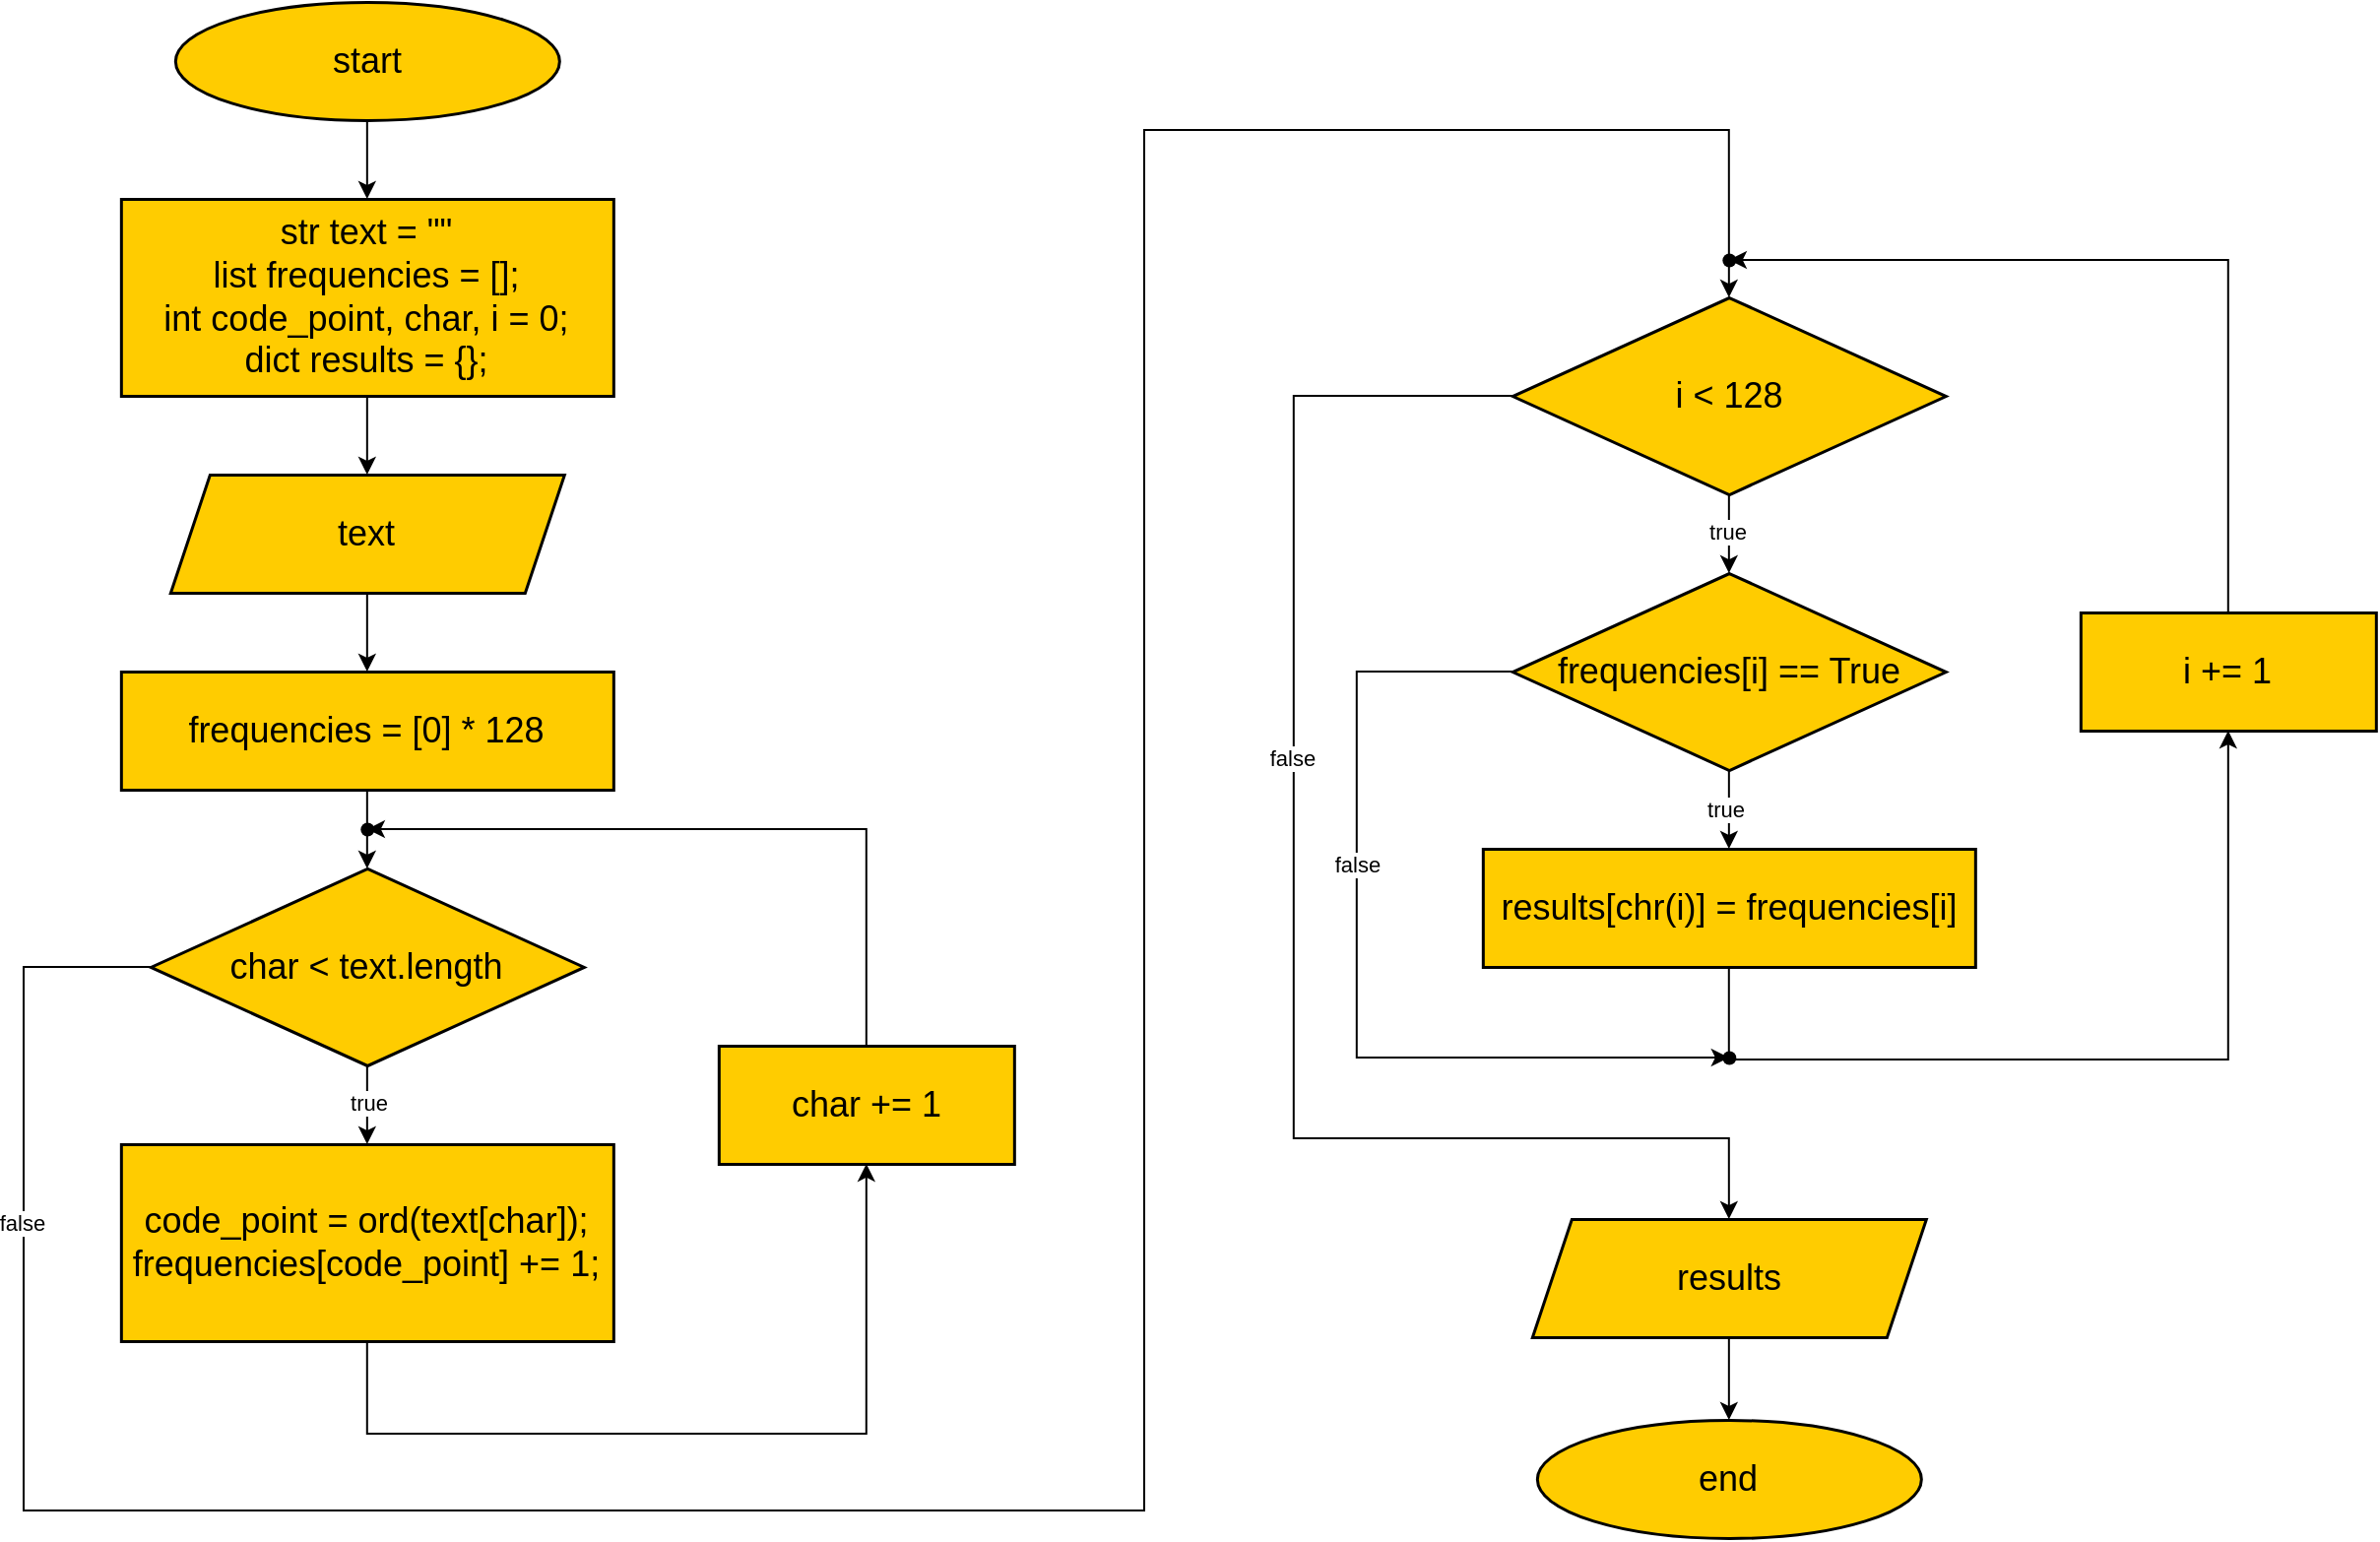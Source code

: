 <mxfile version="22.1.21" type="device">
  <diagram name="Page-1" id="6f7wbPanEzozHGWUEkWh">
    <mxGraphModel dx="3004" dy="1406" grid="0" gridSize="10" guides="1" tooltips="1" connect="1" arrows="1" fold="1" page="1" pageScale="1" pageWidth="2000" pageHeight="1125" background="none" math="0" shadow="0">
      <root>
        <mxCell id="0" />
        <mxCell id="1" parent="0" />
        <mxCell id="cHzM2lXPqJSimO8JYjgA-1" value="start" style="ellipse;whiteSpace=wrap;html=1;fontStyle=0;fontSize=18;rounded=0;container=0;fillColor=#FFCC00;strokeWidth=1.5;verticalAlign=middle;align=center;" vertex="1" parent="1">
          <mxGeometry x="479.916" y="173" width="195" height="60" as="geometry" />
        </mxCell>
        <mxCell id="cHzM2lXPqJSimO8JYjgA-2" value="&lt;div&gt;str text = &quot;&quot;&lt;/div&gt;&lt;div&gt;list frequencies = [];&lt;/div&gt;&lt;div&gt;int code_point, char, i = 0;&lt;/div&gt;&lt;div&gt;dict results = {};&lt;/div&gt;" style="whiteSpace=wrap;html=1;fontSize=18;fillColor=#FFCC00;fontStyle=0;rounded=0;strokeWidth=1.5;" vertex="1" parent="1">
          <mxGeometry x="452.417" y="272.999" width="250" height="100" as="geometry" />
        </mxCell>
        <mxCell id="cHzM2lXPqJSimO8JYjgA-3" value="" style="edgeStyle=orthogonalEdgeStyle;rounded=0;orthogonalLoop=1;jettySize=auto;html=1;" edge="1" parent="1" source="cHzM2lXPqJSimO8JYjgA-1" target="cHzM2lXPqJSimO8JYjgA-2">
          <mxGeometry relative="1" as="geometry" />
        </mxCell>
        <mxCell id="cHzM2lXPqJSimO8JYjgA-4" value="text" style="shape=parallelogram;perimeter=parallelogramPerimeter;whiteSpace=wrap;html=1;fixedSize=1;fontSize=18;fillColor=#FFCC00;fontStyle=0;rounded=0;strokeWidth=1.5;" vertex="1" parent="1">
          <mxGeometry x="477.415" y="412.997" width="200" height="60" as="geometry" />
        </mxCell>
        <mxCell id="cHzM2lXPqJSimO8JYjgA-5" value="" style="edgeStyle=orthogonalEdgeStyle;rounded=0;orthogonalLoop=1;jettySize=auto;html=1;" edge="1" parent="1" source="cHzM2lXPqJSimO8JYjgA-2" target="cHzM2lXPqJSimO8JYjgA-4">
          <mxGeometry relative="1" as="geometry" />
        </mxCell>
        <mxCell id="cHzM2lXPqJSimO8JYjgA-6" value="frequencies = [0] * 128" style="whiteSpace=wrap;html=1;fontSize=18;fillColor=#FFCC00;fontStyle=0;rounded=0;strokeWidth=1.5;" vertex="1" parent="1">
          <mxGeometry x="452.417" y="512.999" width="250" height="60" as="geometry" />
        </mxCell>
        <mxCell id="cHzM2lXPqJSimO8JYjgA-7" value="" style="edgeStyle=orthogonalEdgeStyle;rounded=0;orthogonalLoop=1;jettySize=auto;html=1;" edge="1" parent="1" source="cHzM2lXPqJSimO8JYjgA-4" target="cHzM2lXPqJSimO8JYjgA-6">
          <mxGeometry relative="1" as="geometry" />
        </mxCell>
        <mxCell id="cHzM2lXPqJSimO8JYjgA-23" value="char &amp;lt; text.length" style="rhombus;whiteSpace=wrap;html=1;fontSize=18;fillColor=#FFCC00;fontStyle=0;rounded=0;strokeWidth=1.5;" vertex="1" parent="1">
          <mxGeometry x="467.42" y="612.994" width="220" height="100" as="geometry" />
        </mxCell>
        <mxCell id="cHzM2lXPqJSimO8JYjgA-24" value="" style="edgeStyle=orthogonalEdgeStyle;rounded=0;orthogonalLoop=1;jettySize=auto;html=1;" edge="1" parent="1" source="cHzM2lXPqJSimO8JYjgA-6" target="cHzM2lXPqJSimO8JYjgA-23">
          <mxGeometry relative="1" as="geometry" />
        </mxCell>
        <mxCell id="cHzM2lXPqJSimO8JYjgA-25" value="&lt;div&gt;code_point = ord(text[char]);&lt;/div&gt;&lt;div&gt;frequencies[code_point] += 1;&lt;/div&gt;" style="whiteSpace=wrap;html=1;fontSize=18;fillColor=#FFCC00;fontStyle=0;rounded=0;strokeWidth=1.5;" vertex="1" parent="1">
          <mxGeometry x="452.417" y="752.999" width="250" height="100" as="geometry" />
        </mxCell>
        <mxCell id="cHzM2lXPqJSimO8JYjgA-26" value="" style="edgeStyle=orthogonalEdgeStyle;rounded=0;orthogonalLoop=1;jettySize=auto;html=1;" edge="1" parent="1" source="cHzM2lXPqJSimO8JYjgA-23" target="cHzM2lXPqJSimO8JYjgA-25">
          <mxGeometry relative="1" as="geometry" />
        </mxCell>
        <mxCell id="cHzM2lXPqJSimO8JYjgA-32" value="true" style="edgeLabel;html=1;align=center;verticalAlign=middle;resizable=0;points=[];" vertex="1" connectable="0" parent="cHzM2lXPqJSimO8JYjgA-26">
          <mxGeometry x="-0.04" relative="1" as="geometry">
            <mxPoint as="offset" />
          </mxGeometry>
        </mxCell>
        <mxCell id="cHzM2lXPqJSimO8JYjgA-28" value="char += 1" style="whiteSpace=wrap;html=1;fontSize=18;fillColor=#FFCC00;fontStyle=0;rounded=0;strokeWidth=1.5;" vertex="1" parent="1">
          <mxGeometry x="755.917" y="702.999" width="150" height="60" as="geometry" />
        </mxCell>
        <mxCell id="cHzM2lXPqJSimO8JYjgA-29" style="edgeStyle=orthogonalEdgeStyle;rounded=0;orthogonalLoop=1;jettySize=auto;html=1;entryX=0.5;entryY=1;entryDx=0;entryDy=0;" edge="1" parent="1" source="cHzM2lXPqJSimO8JYjgA-25" target="cHzM2lXPqJSimO8JYjgA-28">
          <mxGeometry relative="1" as="geometry">
            <mxPoint x="809.92" y="844" as="targetPoint" />
            <Array as="points">
              <mxPoint x="576.92" y="900" />
              <mxPoint x="830.92" y="900" />
            </Array>
          </mxGeometry>
        </mxCell>
        <mxCell id="cHzM2lXPqJSimO8JYjgA-30" value="" style="shape=waypoint;sketch=0;size=6;pointerEvents=1;points=[];fillColor=#FFCC00;resizable=0;rotatable=0;perimeter=centerPerimeter;snapToPoint=1;fontSize=18;fontStyle=0;rounded=0;strokeWidth=1.5;" vertex="1" parent="1">
          <mxGeometry x="567.417" y="583.009" width="20" height="20" as="geometry" />
        </mxCell>
        <mxCell id="cHzM2lXPqJSimO8JYjgA-31" value="" style="edgeStyle=orthogonalEdgeStyle;rounded=0;orthogonalLoop=1;jettySize=auto;html=1;exitX=0.5;exitY=0;exitDx=0;exitDy=0;" edge="1" parent="1" source="cHzM2lXPqJSimO8JYjgA-28" target="cHzM2lXPqJSimO8JYjgA-30">
          <mxGeometry relative="1" as="geometry">
            <mxPoint x="760.92" y="632" as="sourcePoint" />
            <Array as="points">
              <mxPoint x="830.92" y="593" />
            </Array>
          </mxGeometry>
        </mxCell>
        <mxCell id="cHzM2lXPqJSimO8JYjgA-35" value="i &amp;lt; 128" style="rhombus;whiteSpace=wrap;html=1;fontSize=18;fillColor=#FFCC00;fontStyle=0;rounded=0;strokeWidth=1.5;" vertex="1" parent="1">
          <mxGeometry x="1158.92" y="323.004" width="220" height="100" as="geometry" />
        </mxCell>
        <mxCell id="cHzM2lXPqJSimO8JYjgA-38" style="edgeStyle=orthogonalEdgeStyle;rounded=0;orthogonalLoop=1;jettySize=auto;html=1;entryX=0.5;entryY=0;entryDx=0;entryDy=0;exitX=0;exitY=0.5;exitDx=0;exitDy=0;" edge="1" parent="1" source="cHzM2lXPqJSimO8JYjgA-23" target="cHzM2lXPqJSimO8JYjgA-35">
          <mxGeometry relative="1" as="geometry">
            <mxPoint x="577.412" y="1019.999" as="sourcePoint" />
            <Array as="points">
              <mxPoint x="403" y="663" />
              <mxPoint x="403" y="939" />
              <mxPoint x="972" y="939" />
              <mxPoint x="972" y="238" />
              <mxPoint x="1269" y="238" />
            </Array>
          </mxGeometry>
        </mxCell>
        <mxCell id="cHzM2lXPqJSimO8JYjgA-65" value="false" style="edgeLabel;html=1;align=center;verticalAlign=middle;resizable=0;points=[];" vertex="1" connectable="0" parent="cHzM2lXPqJSimO8JYjgA-38">
          <mxGeometry x="-0.804" y="-1" relative="1" as="geometry">
            <mxPoint y="-1" as="offset" />
          </mxGeometry>
        </mxCell>
        <mxCell id="cHzM2lXPqJSimO8JYjgA-37" value="i += 1" style="whiteSpace=wrap;html=1;fontSize=18;fillColor=#FFCC00;fontStyle=0;rounded=0;strokeWidth=1.5;" vertex="1" parent="1">
          <mxGeometry x="1447.417" y="483.009" width="150" height="60" as="geometry" />
        </mxCell>
        <mxCell id="cHzM2lXPqJSimO8JYjgA-40" value="frequencies[i] == True" style="rhombus;whiteSpace=wrap;html=1;fontSize=18;fillColor=#FFCC00;fontStyle=0;rounded=0;strokeWidth=1.5;" vertex="1" parent="1">
          <mxGeometry x="1158.92" y="463.004" width="220" height="100" as="geometry" />
        </mxCell>
        <mxCell id="cHzM2lXPqJSimO8JYjgA-43" value="" style="edgeStyle=orthogonalEdgeStyle;rounded=0;orthogonalLoop=1;jettySize=auto;html=1;" edge="1" parent="1" source="cHzM2lXPqJSimO8JYjgA-35" target="cHzM2lXPqJSimO8JYjgA-40">
          <mxGeometry relative="1" as="geometry" />
        </mxCell>
        <mxCell id="cHzM2lXPqJSimO8JYjgA-44" value="true" style="edgeLabel;html=1;align=center;verticalAlign=middle;resizable=0;points=[];" vertex="1" connectable="0" parent="cHzM2lXPqJSimO8JYjgA-43">
          <mxGeometry x="-0.087" y="-1" relative="1" as="geometry">
            <mxPoint as="offset" />
          </mxGeometry>
        </mxCell>
        <mxCell id="cHzM2lXPqJSimO8JYjgA-46" style="edgeStyle=orthogonalEdgeStyle;rounded=0;orthogonalLoop=1;jettySize=auto;html=1;entryX=0.5;entryY=1;entryDx=0;entryDy=0;" edge="1" parent="1" source="cHzM2lXPqJSimO8JYjgA-41" target="cHzM2lXPqJSimO8JYjgA-37">
          <mxGeometry relative="1" as="geometry">
            <Array as="points">
              <mxPoint x="1268.92" y="710" />
              <mxPoint x="1521.92" y="710" />
            </Array>
          </mxGeometry>
        </mxCell>
        <mxCell id="cHzM2lXPqJSimO8JYjgA-41" value="results[chr(i)] = frequencies[i]" style="whiteSpace=wrap;html=1;fontSize=18;fillColor=#FFCC00;fontStyle=0;rounded=0;strokeWidth=1.5;" vertex="1" parent="1">
          <mxGeometry x="1143.917" y="602.999" width="250" height="60" as="geometry" />
        </mxCell>
        <mxCell id="cHzM2lXPqJSimO8JYjgA-42" value="" style="edgeStyle=orthogonalEdgeStyle;rounded=0;orthogonalLoop=1;jettySize=auto;html=1;" edge="1" parent="1" source="cHzM2lXPqJSimO8JYjgA-40" target="cHzM2lXPqJSimO8JYjgA-41">
          <mxGeometry relative="1" as="geometry" />
        </mxCell>
        <mxCell id="cHzM2lXPqJSimO8JYjgA-45" value="true" style="edgeLabel;html=1;align=center;verticalAlign=middle;resizable=0;points=[];" vertex="1" connectable="0" parent="cHzM2lXPqJSimO8JYjgA-42">
          <mxGeometry x="0.004" y="-2" relative="1" as="geometry">
            <mxPoint as="offset" />
          </mxGeometry>
        </mxCell>
        <mxCell id="cHzM2lXPqJSimO8JYjgA-47" value="" style="shape=waypoint;sketch=0;size=6;pointerEvents=1;points=[];fillColor=#FFCC00;resizable=0;rotatable=0;perimeter=centerPerimeter;snapToPoint=1;fontSize=18;fontStyle=0;rounded=0;strokeWidth=1.5;" vertex="1" parent="1">
          <mxGeometry x="1258.917" y="293.999" width="20" height="20" as="geometry" />
        </mxCell>
        <mxCell id="cHzM2lXPqJSimO8JYjgA-48" value="" style="edgeStyle=orthogonalEdgeStyle;rounded=0;orthogonalLoop=1;jettySize=auto;html=1;" edge="1" parent="1" source="cHzM2lXPqJSimO8JYjgA-37" target="cHzM2lXPqJSimO8JYjgA-47">
          <mxGeometry relative="1" as="geometry">
            <Array as="points">
              <mxPoint x="1521.92" y="304" />
            </Array>
          </mxGeometry>
        </mxCell>
        <mxCell id="cHzM2lXPqJSimO8JYjgA-49" value="" style="shape=waypoint;sketch=0;size=6;pointerEvents=1;points=[];fillColor=#FFCC00;resizable=0;rotatable=0;perimeter=centerPerimeter;snapToPoint=1;fontSize=18;fontStyle=0;rounded=0;strokeWidth=1.5;" vertex="1" parent="1">
          <mxGeometry x="1258.92" y="699.004" width="20" height="20" as="geometry" />
        </mxCell>
        <mxCell id="cHzM2lXPqJSimO8JYjgA-50" value="" style="edgeStyle=orthogonalEdgeStyle;rounded=0;orthogonalLoop=1;jettySize=auto;html=1;" edge="1" parent="1" source="cHzM2lXPqJSimO8JYjgA-40" target="cHzM2lXPqJSimO8JYjgA-49">
          <mxGeometry relative="1" as="geometry">
            <Array as="points">
              <mxPoint x="1079.92" y="513" />
              <mxPoint x="1079.92" y="709" />
            </Array>
          </mxGeometry>
        </mxCell>
        <mxCell id="cHzM2lXPqJSimO8JYjgA-52" value="false" style="edgeLabel;html=1;align=center;verticalAlign=middle;resizable=0;points=[];" vertex="1" connectable="0" parent="cHzM2lXPqJSimO8JYjgA-50">
          <mxGeometry x="-0.24" relative="1" as="geometry">
            <mxPoint as="offset" />
          </mxGeometry>
        </mxCell>
        <mxCell id="cHzM2lXPqJSimO8JYjgA-56" value="results" style="shape=parallelogram;perimeter=parallelogramPerimeter;whiteSpace=wrap;html=1;fixedSize=1;fontSize=18;fillColor=#FFCC00;fontStyle=0;rounded=0;strokeWidth=1.5;" vertex="1" parent="1">
          <mxGeometry x="1168.915" y="790.997" width="200" height="60" as="geometry" />
        </mxCell>
        <mxCell id="cHzM2lXPqJSimO8JYjgA-57" style="edgeStyle=orthogonalEdgeStyle;rounded=0;orthogonalLoop=1;jettySize=auto;html=1;entryX=0.5;entryY=0;entryDx=0;entryDy=0;" edge="1" parent="1" source="cHzM2lXPqJSimO8JYjgA-35" target="cHzM2lXPqJSimO8JYjgA-56">
          <mxGeometry relative="1" as="geometry">
            <Array as="points">
              <mxPoint x="1047.92" y="373.004" />
              <mxPoint x="1047.92" y="750" />
            </Array>
          </mxGeometry>
        </mxCell>
        <mxCell id="cHzM2lXPqJSimO8JYjgA-60" value="false" style="edgeLabel;html=1;align=center;verticalAlign=middle;resizable=0;points=[];" vertex="1" connectable="0" parent="cHzM2lXPqJSimO8JYjgA-57">
          <mxGeometry x="-0.213" y="-1" relative="1" as="geometry">
            <mxPoint as="offset" />
          </mxGeometry>
        </mxCell>
        <mxCell id="cHzM2lXPqJSimO8JYjgA-61" value="end" style="ellipse;whiteSpace=wrap;html=1;fontStyle=0;fontSize=18;rounded=0;container=0;fillColor=#FFCC00;strokeWidth=1.5;verticalAlign=middle;align=center;" vertex="1" parent="1">
          <mxGeometry x="1171.416" y="893" width="195" height="60" as="geometry" />
        </mxCell>
        <mxCell id="cHzM2lXPqJSimO8JYjgA-62" value="" style="edgeStyle=orthogonalEdgeStyle;rounded=0;orthogonalLoop=1;jettySize=auto;html=1;" edge="1" parent="1" source="cHzM2lXPqJSimO8JYjgA-56" target="cHzM2lXPqJSimO8JYjgA-61">
          <mxGeometry relative="1" as="geometry" />
        </mxCell>
      </root>
    </mxGraphModel>
  </diagram>
</mxfile>
